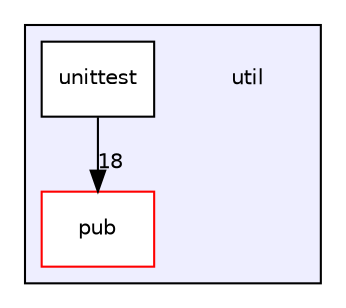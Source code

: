 digraph "util" {
  compound=true
  node [ fontsize="10", fontname="Helvetica"];
  edge [ labelfontsize="10", labelfontname="Helvetica"];
  subgraph clusterdir_23ec12649285f9fabf3a6b7380226c28 {
    graph [ bgcolor="#eeeeff", pencolor="black", label="" URL="dir_23ec12649285f9fabf3a6b7380226c28.html"];
    dir_23ec12649285f9fabf3a6b7380226c28 [shape=plaintext label="util"];
  dir_d80f415f6c0ceff457ce1dbb1cf2035f [shape=box label="pub" fillcolor="white" style="filled" color="red" URL="dir_d80f415f6c0ceff457ce1dbb1cf2035f.html"];
  dir_0f3217f4697342c4554df436a34f1925 [shape=box label="unittest" fillcolor="white" style="filled" URL="dir_0f3217f4697342c4554df436a34f1925.html"];
  }
  dir_0f3217f4697342c4554df436a34f1925->dir_d80f415f6c0ceff457ce1dbb1cf2035f [headlabel="18", labeldistance=1.5 headhref="dir_000015_000017.html"];
}
